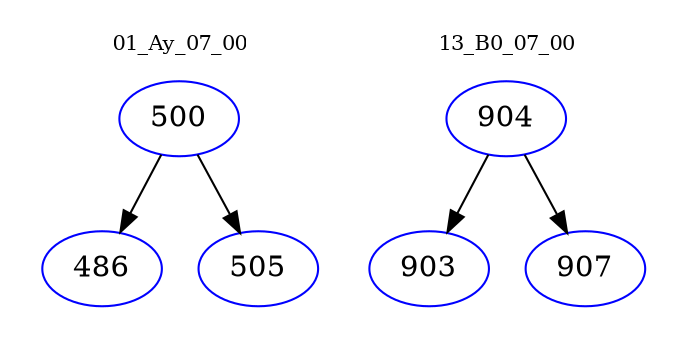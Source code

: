 digraph{
subgraph cluster_0 {
color = white
label = "01_Ay_07_00";
fontsize=10;
T0_500 [label="500", color="blue"]
T0_500 -> T0_486 [color="black"]
T0_486 [label="486", color="blue"]
T0_500 -> T0_505 [color="black"]
T0_505 [label="505", color="blue"]
}
subgraph cluster_1 {
color = white
label = "13_B0_07_00";
fontsize=10;
T1_904 [label="904", color="blue"]
T1_904 -> T1_903 [color="black"]
T1_903 [label="903", color="blue"]
T1_904 -> T1_907 [color="black"]
T1_907 [label="907", color="blue"]
}
}
